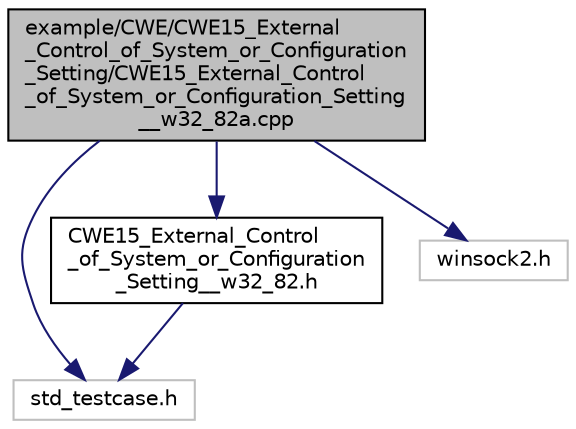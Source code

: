 digraph "example/CWE/CWE15_External_Control_of_System_or_Configuration_Setting/CWE15_External_Control_of_System_or_Configuration_Setting__w32_82a.cpp"
{
  edge [fontname="Helvetica",fontsize="10",labelfontname="Helvetica",labelfontsize="10"];
  node [fontname="Helvetica",fontsize="10",shape=record];
  Node0 [label="example/CWE/CWE15_External\l_Control_of_System_or_Configuration\l_Setting/CWE15_External_Control\l_of_System_or_Configuration_Setting\l__w32_82a.cpp",height=0.2,width=0.4,color="black", fillcolor="grey75", style="filled", fontcolor="black"];
  Node0 -> Node1 [color="midnightblue",fontsize="10",style="solid",fontname="Helvetica"];
  Node1 [label="std_testcase.h",height=0.2,width=0.4,color="grey75", fillcolor="white", style="filled"];
  Node0 -> Node2 [color="midnightblue",fontsize="10",style="solid",fontname="Helvetica"];
  Node2 [label="CWE15_External_Control\l_of_System_or_Configuration\l_Setting__w32_82.h",height=0.2,width=0.4,color="black", fillcolor="white", style="filled",URL="$CWE15__External__Control__of__System__or__Configuration__Setting____w32__82_8h.html"];
  Node2 -> Node1 [color="midnightblue",fontsize="10",style="solid",fontname="Helvetica"];
  Node0 -> Node3 [color="midnightblue",fontsize="10",style="solid",fontname="Helvetica"];
  Node3 [label="winsock2.h",height=0.2,width=0.4,color="grey75", fillcolor="white", style="filled"];
}
